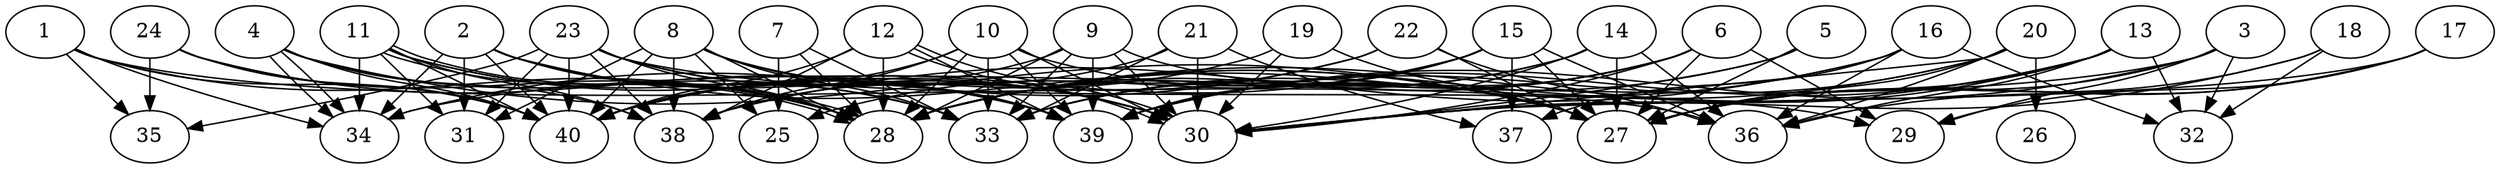 // DAG automatically generated by daggen at Thu Oct  3 14:06:48 2019
// ./daggen --dot -n 40 --ccr 0.3 --fat 0.9 --regular 0.9 --density 0.7 --mindata 5242880 --maxdata 52428800 
digraph G {
  1 [size="134912000", alpha="0.14", expect_size="40473600"] 
  1 -> 28 [size ="40473600"]
  1 -> 34 [size ="40473600"]
  1 -> 35 [size ="40473600"]
  1 -> 36 [size ="40473600"]
  1 -> 40 [size ="40473600"]
  2 [size="112107520", alpha="0.19", expect_size="33632256"] 
  2 -> 27 [size ="33632256"]
  2 -> 28 [size ="33632256"]
  2 -> 30 [size ="33632256"]
  2 -> 31 [size ="33632256"]
  2 -> 33 [size ="33632256"]
  2 -> 34 [size ="33632256"]
  2 -> 40 [size ="33632256"]
  3 [size="130365440", alpha="0.02", expect_size="39109632"] 
  3 -> 27 [size ="39109632"]
  3 -> 29 [size ="39109632"]
  3 -> 32 [size ="39109632"]
  3 -> 34 [size ="39109632"]
  3 -> 39 [size ="39109632"]
  4 [size="20480000", alpha="0.04", expect_size="6144000"] 
  4 -> 27 [size ="6144000"]
  4 -> 33 [size ="6144000"]
  4 -> 34 [size ="6144000"]
  4 -> 34 [size ="6144000"]
  4 -> 38 [size ="6144000"]
  4 -> 40 [size ="6144000"]
  5 [size="99730773", alpha="0.13", expect_size="29919232"] 
  5 -> 27 [size ="29919232"]
  5 -> 30 [size ="29919232"]
  5 -> 33 [size ="29919232"]
  6 [size="169018027", alpha="0.01", expect_size="50705408"] 
  6 -> 27 [size ="50705408"]
  6 -> 28 [size ="50705408"]
  6 -> 29 [size ="50705408"]
  6 -> 30 [size ="50705408"]
  6 -> 33 [size ="50705408"]
  6 -> 39 [size ="50705408"]
  7 [size="62044160", alpha="0.17", expect_size="18613248"] 
  7 -> 25 [size ="18613248"]
  7 -> 28 [size ="18613248"]
  7 -> 33 [size ="18613248"]
  8 [size="56326827", alpha="0.08", expect_size="16898048"] 
  8 -> 25 [size ="16898048"]
  8 -> 28 [size ="16898048"]
  8 -> 30 [size ="16898048"]
  8 -> 31 [size ="16898048"]
  8 -> 33 [size ="16898048"]
  8 -> 38 [size ="16898048"]
  8 -> 39 [size ="16898048"]
  8 -> 40 [size ="16898048"]
  9 [size="140919467", alpha="0.10", expect_size="42275840"] 
  9 -> 27 [size ="42275840"]
  9 -> 28 [size ="42275840"]
  9 -> 30 [size ="42275840"]
  9 -> 33 [size ="42275840"]
  9 -> 39 [size ="42275840"]
  9 -> 40 [size ="42275840"]
  10 [size="51169280", alpha="0.11", expect_size="15350784"] 
  10 -> 27 [size ="15350784"]
  10 -> 28 [size ="15350784"]
  10 -> 30 [size ="15350784"]
  10 -> 33 [size ="15350784"]
  10 -> 38 [size ="15350784"]
  10 -> 39 [size ="15350784"]
  10 -> 40 [size ="15350784"]
  11 [size="34887680", alpha="0.18", expect_size="10466304"] 
  11 -> 28 [size ="10466304"]
  11 -> 28 [size ="10466304"]
  11 -> 30 [size ="10466304"]
  11 -> 31 [size ="10466304"]
  11 -> 34 [size ="10466304"]
  11 -> 38 [size ="10466304"]
  11 -> 39 [size ="10466304"]
  11 -> 40 [size ="10466304"]
  12 [size="144042667", alpha="0.13", expect_size="43212800"] 
  12 -> 28 [size ="43212800"]
  12 -> 30 [size ="43212800"]
  12 -> 30 [size ="43212800"]
  12 -> 38 [size ="43212800"]
  12 -> 39 [size ="43212800"]
  12 -> 40 [size ="43212800"]
  13 [size="132573867", alpha="0.16", expect_size="39772160"] 
  13 -> 27 [size ="39772160"]
  13 -> 28 [size ="39772160"]
  13 -> 30 [size ="39772160"]
  13 -> 32 [size ="39772160"]
  13 -> 36 [size ="39772160"]
  13 -> 39 [size ="39772160"]
  14 [size="151278933", alpha="0.15", expect_size="45383680"] 
  14 -> 27 [size ="45383680"]
  14 -> 28 [size ="45383680"]
  14 -> 30 [size ="45383680"]
  14 -> 33 [size ="45383680"]
  14 -> 36 [size ="45383680"]
  15 [size="26873173", alpha="0.18", expect_size="8061952"] 
  15 -> 25 [size ="8061952"]
  15 -> 27 [size ="8061952"]
  15 -> 28 [size ="8061952"]
  15 -> 36 [size ="8061952"]
  15 -> 37 [size ="8061952"]
  15 -> 39 [size ="8061952"]
  15 -> 40 [size ="8061952"]
  16 [size="132945920", alpha="0.20", expect_size="39883776"] 
  16 -> 28 [size ="39883776"]
  16 -> 32 [size ="39883776"]
  16 -> 36 [size ="39883776"]
  16 -> 37 [size ="39883776"]
  16 -> 38 [size ="39883776"]
  17 [size="140769280", alpha="0.03", expect_size="42230784"] 
  17 -> 27 [size ="42230784"]
  17 -> 29 [size ="42230784"]
  17 -> 30 [size ="42230784"]
  17 -> 36 [size ="42230784"]
  18 [size="114804053", alpha="0.11", expect_size="34441216"] 
  18 -> 27 [size ="34441216"]
  18 -> 30 [size ="34441216"]
  18 -> 32 [size ="34441216"]
  19 [size="17964373", alpha="0.12", expect_size="5389312"] 
  19 -> 27 [size ="5389312"]
  19 -> 30 [size ="5389312"]
  19 -> 40 [size ="5389312"]
  20 [size="99512320", alpha="0.14", expect_size="29853696"] 
  20 -> 26 [size ="29853696"]
  20 -> 27 [size ="29853696"]
  20 -> 28 [size ="29853696"]
  20 -> 30 [size ="29853696"]
  20 -> 36 [size ="29853696"]
  20 -> 39 [size ="29853696"]
  21 [size="25053867", alpha="0.11", expect_size="7516160"] 
  21 -> 30 [size ="7516160"]
  21 -> 33 [size ="7516160"]
  21 -> 37 [size ="7516160"]
  21 -> 38 [size ="7516160"]
  22 [size="169089707", alpha="0.19", expect_size="50726912"] 
  22 -> 27 [size ="50726912"]
  22 -> 34 [size ="50726912"]
  22 -> 36 [size ="50726912"]
  22 -> 40 [size ="50726912"]
  23 [size="114592427", alpha="0.02", expect_size="34377728"] 
  23 -> 28 [size ="34377728"]
  23 -> 29 [size ="34377728"]
  23 -> 30 [size ="34377728"]
  23 -> 31 [size ="34377728"]
  23 -> 35 [size ="34377728"]
  23 -> 38 [size ="34377728"]
  23 -> 39 [size ="34377728"]
  23 -> 40 [size ="34377728"]
  24 [size="85521067", alpha="0.06", expect_size="25656320"] 
  24 -> 28 [size ="25656320"]
  24 -> 35 [size ="25656320"]
  24 -> 39 [size ="25656320"]
  24 -> 40 [size ="25656320"]
  25 [size="45407573", alpha="0.19", expect_size="13622272"] 
  26 [size="27808427", alpha="0.12", expect_size="8342528"] 
  27 [size="27501227", alpha="0.11", expect_size="8250368"] 
  28 [size="49803947", alpha="0.15", expect_size="14941184"] 
  29 [size="133311147", alpha="0.14", expect_size="39993344"] 
  30 [size="73332053", alpha="0.18", expect_size="21999616"] 
  31 [size="26272427", alpha="0.04", expect_size="7881728"] 
  32 [size="109564587", alpha="0.06", expect_size="32869376"] 
  33 [size="103270400", alpha="0.02", expect_size="30981120"] 
  34 [size="120279040", alpha="0.16", expect_size="36083712"] 
  35 [size="163597653", alpha="0.11", expect_size="49079296"] 
  36 [size="158190933", alpha="0.00", expect_size="47457280"] 
  37 [size="98317653", alpha="0.05", expect_size="29495296"] 
  38 [size="28545707", alpha="0.03", expect_size="8563712"] 
  39 [size="145022293", alpha="0.01", expect_size="43506688"] 
  40 [size="99324587", alpha="0.09", expect_size="29797376"] 
}
